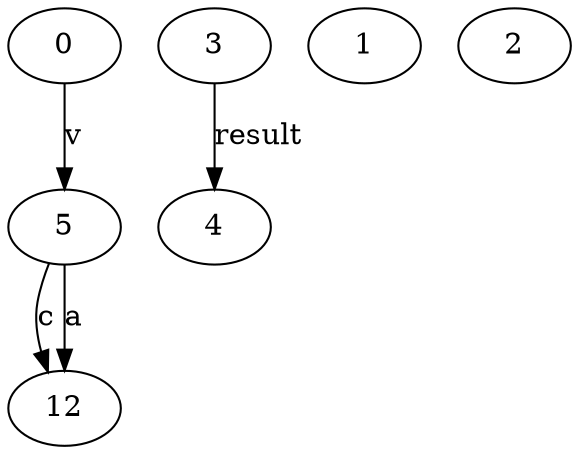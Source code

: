 digraph G {
n5->n12 [label="c"]
n5->n12 [label="a"]
n0->n5 [label="v"]
n0[label="0"]
n5[label="5"]
n12[label="12"]
n3->n4 [label="result"]
n3[label="3"]
n4[label="4"]
n1[label="1"]
n2[label="2"]
}

